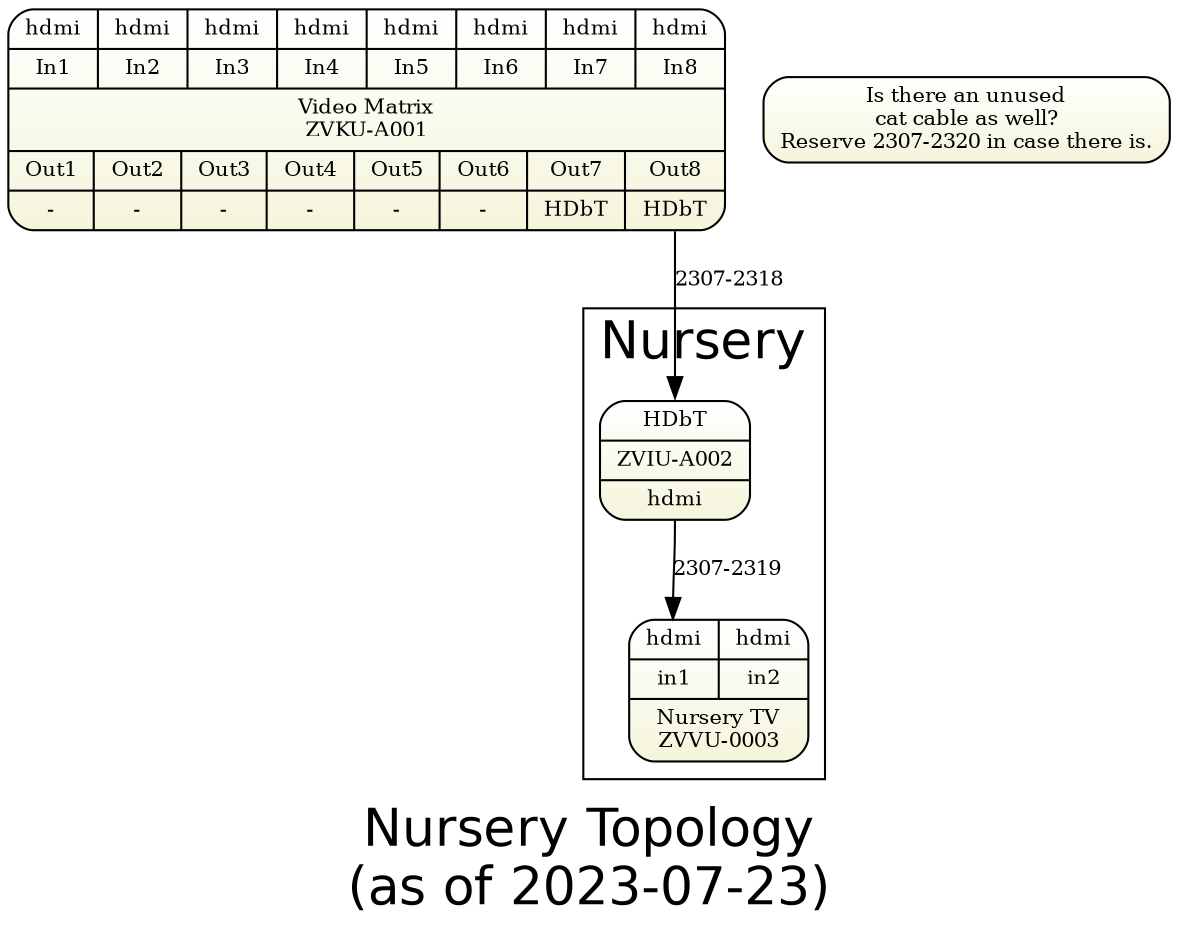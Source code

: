 digraph nursery { 
graph [overlap = true, fontsize = 25, rankdir=TB
      label="Nursery Topology\n(as of 2023-07-23)",
      fontname = Helvetica]
 
node [shape=Mrecord, style=filled , fillcolor="white:beige" ,fontsize = 10, 
      gradientangle=270]
  
pswitch [label="{
  {{<i1>hdmi|In1}|{<i2>hdmi|In2}|{<i3>hdmi|In3}|{<i4>hdmi|In4}|
  {<i5>hdmi|In5}|{<i6>hdmi|In6}|{<i7>hdmi|In7}|{<i8>hdmi|In8}}
  |{Video Matrix\nZVKU-A001}|
  {{<o1>Out1|-}|{Out2|-}|{Out3|-}|{Out4|-}|
  {Out5|-}|{Out6|-}|{Out7|<o7>HDbT}|{Out8|<o8>HDbT}}  
  }"]  
  
node [  tooltip="" ]

"Is there an unused\ncat cable as well?\nReserve 2307-2320 in case there is."

subgraph cluster_lobby { label="Nursery" 
  c62hdmi1   [label="{<i>HDbT|ZVIU-A002|<o>hdmi}", tooltip="In nursery"]
  nurserytv  [label="{ {{<i1>hdmi|in1} | {<i2>hdmi|in2}}|Nursery TV\nZVVU-0003}"]
}

pswitch:o8 -> c62hdmi1:i [label="2307-2318" fontsize=10  ]
c62hdmi1:o -> nurserytv:i1 [label="2307-2319" fontsize=10  ]
}